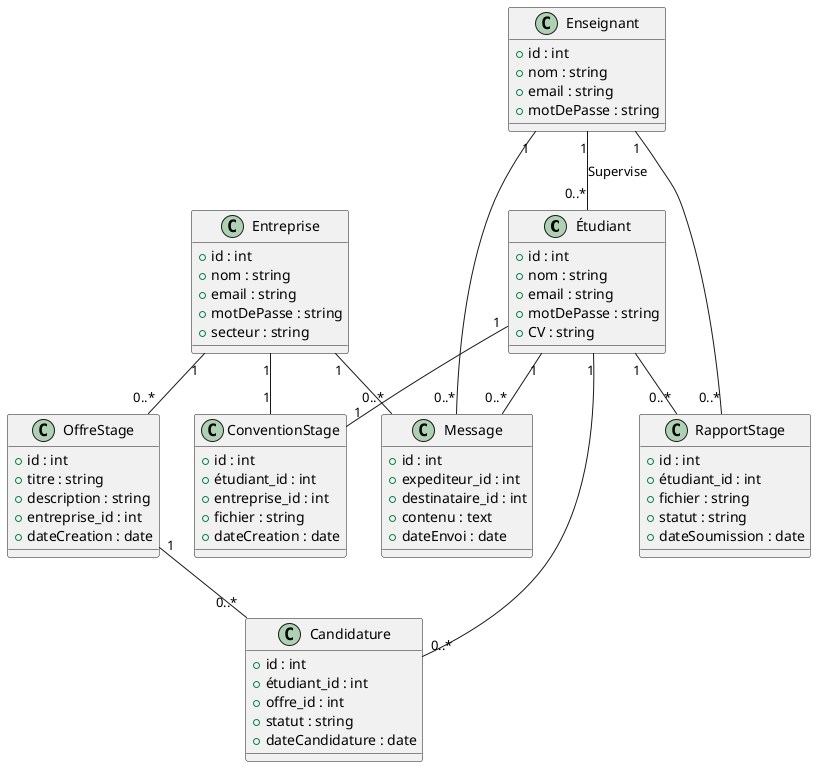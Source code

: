 @startuml
class Étudiant {
  +id : int
  +nom : string
  +email : string
  +motDePasse : string
  +CV : string
}

class Entreprise {
  +id : int
  +nom : string
  +email : string
  +motDePasse : string
  +secteur : string
}

class OffreStage {
  +id : int
  +titre : string
  +description : string
  +entreprise_id : int
  +dateCreation : date
}

class Candidature {
  +id : int
  +étudiant_id : int
  +offre_id : int
  +statut : string
  +dateCandidature : date
}

class Enseignant {
  +id : int
  +nom : string
  +email : string
  +motDePasse : string
}

class RapportStage {
  +id : int
  +étudiant_id : int
  +fichier : string
  +statut : string
  +dateSoumission : date
}

class ConventionStage {
  +id : int
  +étudiant_id : int
  +entreprise_id : int
  +fichier : string
  +dateCreation : date
}

class Message {
  +id : int
  +expediteur_id : int
  +destinataire_id : int
  +contenu : text
  +dateEnvoi : date
}

Étudiant "1" -- "0..*" Candidature
Entreprise "1" -- "0..*" OffreStage
OffreStage "1" -- "0..*" Candidature
Étudiant "1" -- "0..*" RapportStage
Enseignant "1" -- "0..*" RapportStage
Étudiant "1" -- "0..*" Message
Entreprise "1" -- "0..*" Message
Enseignant "1" -- "0..*" Message
Étudiant "1" -- "1" ConventionStage
Entreprise "1" -- "1" ConventionStage
Enseignant "1" -- "0..*" Étudiant : "Supervise"
@enduml

